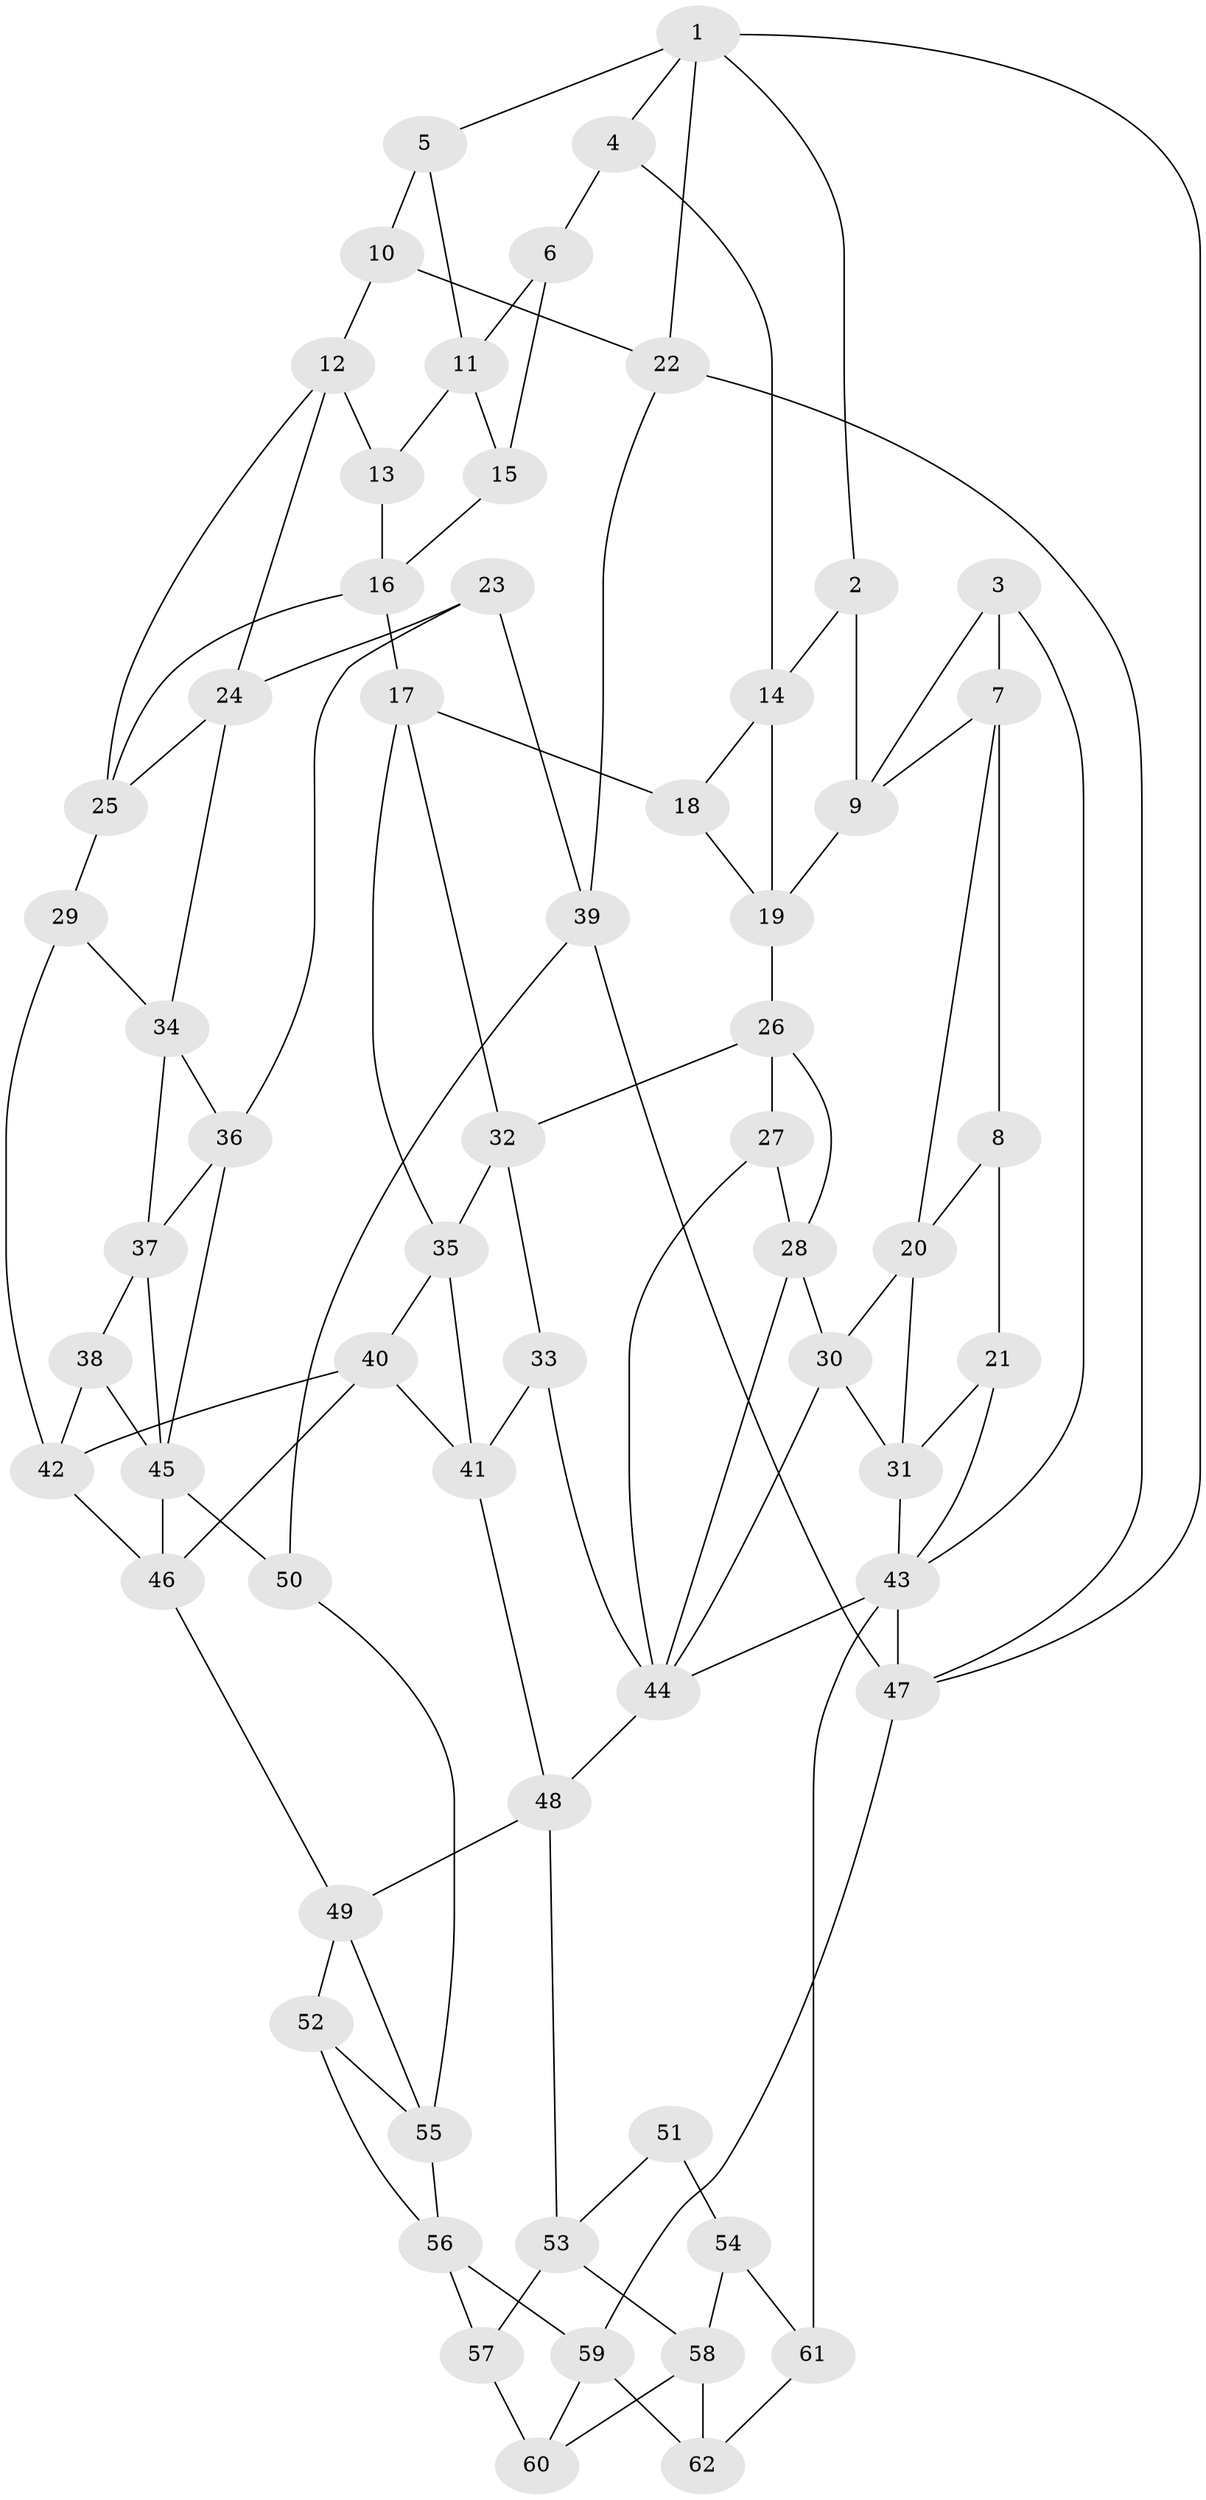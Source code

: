 // original degree distribution, {3: 0.016129032258064516, 4: 0.22580645161290322, 6: 0.20967741935483872, 5: 0.5483870967741935}
// Generated by graph-tools (version 1.1) at 2025/27/03/09/25 03:27:11]
// undirected, 62 vertices, 115 edges
graph export_dot {
graph [start="1"]
  node [color=gray90,style=filled];
  1;
  2;
  3;
  4;
  5;
  6;
  7;
  8;
  9;
  10;
  11;
  12;
  13;
  14;
  15;
  16;
  17;
  18;
  19;
  20;
  21;
  22;
  23;
  24;
  25;
  26;
  27;
  28;
  29;
  30;
  31;
  32;
  33;
  34;
  35;
  36;
  37;
  38;
  39;
  40;
  41;
  42;
  43;
  44;
  45;
  46;
  47;
  48;
  49;
  50;
  51;
  52;
  53;
  54;
  55;
  56;
  57;
  58;
  59;
  60;
  61;
  62;
  1 -- 2 [weight=1.0];
  1 -- 4 [weight=1.0];
  1 -- 5 [weight=1.0];
  1 -- 22 [weight=1.0];
  1 -- 47 [weight=1.0];
  2 -- 9 [weight=1.0];
  2 -- 14 [weight=1.0];
  3 -- 7 [weight=1.0];
  3 -- 9 [weight=1.0];
  3 -- 43 [weight=1.0];
  4 -- 6 [weight=1.0];
  4 -- 14 [weight=1.0];
  5 -- 10 [weight=2.0];
  5 -- 11 [weight=1.0];
  6 -- 11 [weight=1.0];
  6 -- 15 [weight=2.0];
  7 -- 8 [weight=1.0];
  7 -- 9 [weight=1.0];
  7 -- 20 [weight=1.0];
  8 -- 20 [weight=1.0];
  8 -- 21 [weight=2.0];
  9 -- 19 [weight=1.0];
  10 -- 12 [weight=1.0];
  10 -- 22 [weight=1.0];
  11 -- 13 [weight=1.0];
  11 -- 15 [weight=1.0];
  12 -- 13 [weight=1.0];
  12 -- 24 [weight=1.0];
  12 -- 25 [weight=1.0];
  13 -- 16 [weight=1.0];
  14 -- 18 [weight=1.0];
  14 -- 19 [weight=1.0];
  15 -- 16 [weight=1.0];
  16 -- 17 [weight=1.0];
  16 -- 25 [weight=1.0];
  17 -- 18 [weight=1.0];
  17 -- 32 [weight=1.0];
  17 -- 35 [weight=1.0];
  18 -- 19 [weight=1.0];
  19 -- 26 [weight=1.0];
  20 -- 30 [weight=1.0];
  20 -- 31 [weight=1.0];
  21 -- 31 [weight=1.0];
  21 -- 43 [weight=1.0];
  22 -- 39 [weight=1.0];
  22 -- 47 [weight=1.0];
  23 -- 24 [weight=1.0];
  23 -- 36 [weight=1.0];
  23 -- 39 [weight=1.0];
  24 -- 25 [weight=1.0];
  24 -- 34 [weight=1.0];
  25 -- 29 [weight=1.0];
  26 -- 27 [weight=1.0];
  26 -- 28 [weight=1.0];
  26 -- 32 [weight=1.0];
  27 -- 28 [weight=1.0];
  27 -- 44 [weight=1.0];
  28 -- 30 [weight=1.0];
  28 -- 44 [weight=1.0];
  29 -- 34 [weight=1.0];
  29 -- 42 [weight=2.0];
  30 -- 31 [weight=1.0];
  30 -- 44 [weight=1.0];
  31 -- 43 [weight=1.0];
  32 -- 33 [weight=1.0];
  32 -- 35 [weight=1.0];
  33 -- 41 [weight=1.0];
  33 -- 44 [weight=1.0];
  34 -- 36 [weight=1.0];
  34 -- 37 [weight=1.0];
  35 -- 40 [weight=1.0];
  35 -- 41 [weight=1.0];
  36 -- 37 [weight=1.0];
  36 -- 45 [weight=1.0];
  37 -- 38 [weight=1.0];
  37 -- 45 [weight=1.0];
  38 -- 42 [weight=1.0];
  38 -- 45 [weight=1.0];
  39 -- 47 [weight=1.0];
  39 -- 50 [weight=1.0];
  40 -- 41 [weight=1.0];
  40 -- 42 [weight=1.0];
  40 -- 46 [weight=1.0];
  41 -- 48 [weight=1.0];
  42 -- 46 [weight=2.0];
  43 -- 44 [weight=1.0];
  43 -- 47 [weight=2.0];
  43 -- 61 [weight=2.0];
  44 -- 48 [weight=1.0];
  45 -- 46 [weight=1.0];
  45 -- 50 [weight=2.0];
  46 -- 49 [weight=1.0];
  47 -- 59 [weight=1.0];
  48 -- 49 [weight=1.0];
  48 -- 53 [weight=1.0];
  49 -- 52 [weight=1.0];
  49 -- 55 [weight=1.0];
  50 -- 55 [weight=1.0];
  51 -- 53 [weight=1.0];
  51 -- 54 [weight=2.0];
  52 -- 55 [weight=1.0];
  52 -- 56 [weight=1.0];
  53 -- 57 [weight=1.0];
  53 -- 58 [weight=1.0];
  54 -- 58 [weight=1.0];
  54 -- 61 [weight=1.0];
  55 -- 56 [weight=1.0];
  56 -- 57 [weight=1.0];
  56 -- 59 [weight=1.0];
  57 -- 60 [weight=2.0];
  58 -- 60 [weight=1.0];
  58 -- 62 [weight=1.0];
  59 -- 60 [weight=1.0];
  59 -- 62 [weight=1.0];
  61 -- 62 [weight=1.0];
}
